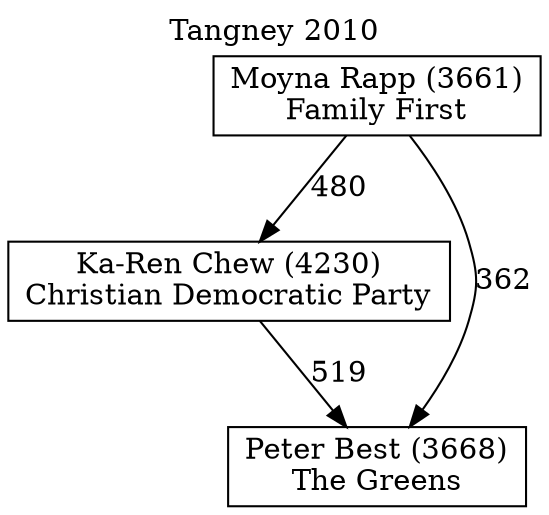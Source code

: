 // House preference flow
digraph "Peter Best (3668)_Tangney_2010" {
	graph [label="Tangney 2010" labelloc=t mclimit=10]
	node [shape=box]
	"Ka-Ren Chew (4230)" [label="Ka-Ren Chew (4230)
Christian Democratic Party"]
	"Moyna Rapp (3661)" [label="Moyna Rapp (3661)
Family First"]
	"Peter Best (3668)" [label="Peter Best (3668)
The Greens"]
	"Ka-Ren Chew (4230)" -> "Peter Best (3668)" [label=519]
	"Moyna Rapp (3661)" -> "Ka-Ren Chew (4230)" [label=480]
	"Moyna Rapp (3661)" -> "Peter Best (3668)" [label=362]
}
